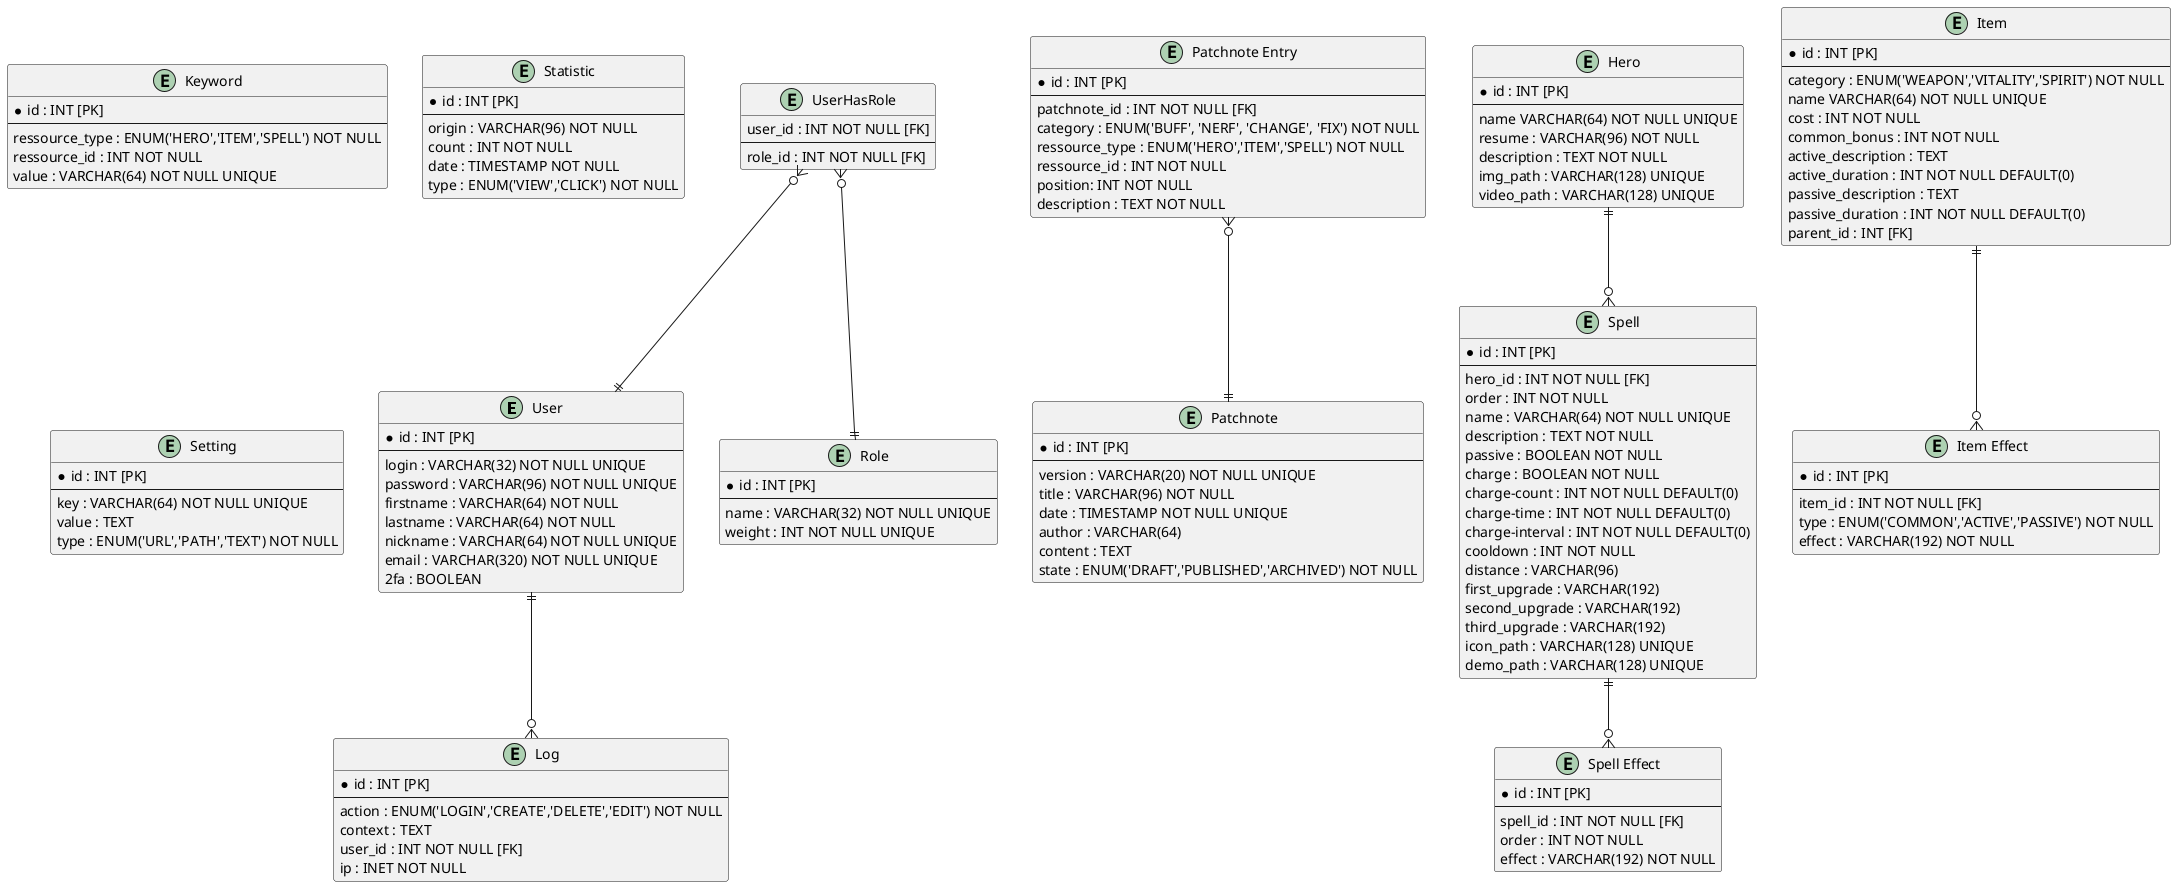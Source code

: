 @startuml
entity "User" as user {
  * id : INT [PK]
  --
  login : VARCHAR(32) NOT NULL UNIQUE
  password : VARCHAR(96) NOT NULL UNIQUE
  firstname : VARCHAR(64) NOT NULL
  lastname : VARCHAR(64) NOT NULL
  nickname : VARCHAR(64) NOT NULL UNIQUE
  email : VARCHAR(320) NOT NULL UNIQUE  
  2fa : BOOLEAN
}

entity "Role" as role {
  * id : INT [PK]
  --
  name : VARCHAR(32) NOT NULL UNIQUE
  weight : INT NOT NULL UNIQUE
}

entity "UserHasRole" as user_has_role {
  user_id : INT NOT NULL [FK]
  --
  role_id : INT NOT NULL [FK]
}

entity "Patchnote" as patchnote {
  * id : INT [PK]
  --
  version : VARCHAR(20) NOT NULL UNIQUE
  title : VARCHAR(96) NOT NULL
  date : TIMESTAMP NOT NULL UNIQUE
  author : VARCHAR(64)
  content : TEXT
  state : ENUM('DRAFT','PUBLISHED','ARCHIVED') NOT NULL
}

entity "Patchnote Entry" as patchnote_entry {
  * id : INT [PK]
  --
  patchnote_id : INT NOT NULL [FK]
  category : ENUM('BUFF', 'NERF', 'CHANGE', 'FIX') NOT NULL
  ressource_type : ENUM('HERO','ITEM','SPELL') NOT NULL
  ressource_id : INT NOT NULL
  position: INT NOT NULL
  description : TEXT NOT NULL
}

entity "Hero" as hero {
  * id : INT [PK]
  --
  name VARCHAR(64) NOT NULL UNIQUE
  resume : VARCHAR(96) NOT NULL
  description : TEXT NOT NULL
  img_path : VARCHAR(128) UNIQUE
  video_path : VARCHAR(128) UNIQUE
}

entity "Item" as item {
  * id : INT [PK]
  --
  category : ENUM('WEAPON','VITALITY','SPIRIT') NOT NULL
  name VARCHAR(64) NOT NULL UNIQUE
  cost : INT NOT NULL
  common_bonus : INT NOT NULL
  active_description : TEXT
  active_duration : INT NOT NULL DEFAULT(0)
  passive_description : TEXT
  passive_duration : INT NOT NULL DEFAULT(0)
  parent_id : INT [FK]
}

entity "Item Effect" as item_effect {
  * id : INT [PK]
  --
  item_id : INT NOT NULL [FK]
  type : ENUM('COMMON','ACTIVE','PASSIVE') NOT NULL
  effect : VARCHAR(192) NOT NULL
}

entity "Spell" as spell {
  * id : INT [PK]
  --
  hero_id : INT NOT NULL [FK]
  order : INT NOT NULL
  name : VARCHAR(64) NOT NULL UNIQUE
  description : TEXT NOT NULL
  passive : BOOLEAN NOT NULL
  charge : BOOLEAN NOT NULL
  charge-count : INT NOT NULL DEFAULT(0)
  charge-time : INT NOT NULL DEFAULT(0)
  charge-interval : INT NOT NULL DEFAULT(0)
  cooldown : INT NOT NULL
  distance : VARCHAR(96)
  first_upgrade : VARCHAR(192)
  second_upgrade : VARCHAR(192)
  third_upgrade : VARCHAR(192)
  icon_path : VARCHAR(128) UNIQUE
  demo_path : VARCHAR(128) UNIQUE
}

entity "Spell Effect" as spell_effect {
  * id : INT [PK]
  --
  spell_id : INT NOT NULL [FK]
  order : INT NOT NULL
  effect : VARCHAR(192) NOT NULL
}

entity "Keyword" as keyword {
  * id : INT [PK]
  --
  ressource_type : ENUM('HERO','ITEM','SPELL') NOT NULL
  ressource_id : INT NOT NULL
  value : VARCHAR(64) NOT NULL UNIQUE
}

entity "Statistic" as statistic {
  * id : INT [PK]
  --
  origin : VARCHAR(96) NOT NULL
  count : INT NOT NULL
  date : TIMESTAMP NOT NULL
  type : ENUM('VIEW','CLICK') NOT NULL
}

entity "Setting" as setting {
  * id : INT [PK]
  --
  key : VARCHAR(64) NOT NULL UNIQUE
  value : TEXT
  type : ENUM('URL','PATH','TEXT') NOT NULL
}

entity "Log" as log {
  * id : INT [PK]
  --
  action : ENUM('LOGIN','CREATE','DELETE','EDIT') NOT NULL
  context : TEXT
  user_id : INT NOT NULL [FK]
  ip : INET NOT NULL
}

user ||--o{ log
hero ||--o{ spell
item ||--o{ item_effect
spell ||--o{ spell_effect
user_has_role }o--|| role
user_has_role }o--|| user
patchnote_entry }o--|| patchnote
@enduml

Entity Relationship Diagram : [https://www.plantuml.com/plantuml/duml/jLRVRzis47xtNq7qnSbG0rqs5EkUgjXqBKIMFLjEEnI3m4cCJLGY3P9APZJzttUaOkk7BCOOi1VxTFUH_FZTySYFIXEfYpmRKAwPFg0t6qNb6qGKAi10tmS8_OHOYdv7VXYXhykxly0p6i5F9hQCW__UMurdtkhgbvjh52uY56w206r2_uyD1jIUAFKaP5e3VdX_3lZ0fDASvBI6VFzhXJGhajSGd2NV78XgDPeJbZN8l-l040BWpGC1sErY4M0l7FmOd7HQYOnQdIGOBfqgFWwPdYZRxdGvkXEsgrRPcH5b5ZybATuH5PzOM0zBsrDzdLQC3BOFKbjhINIouqANA-sFNwwzFbAfcAXNnHbT0GSBPBId922S4csYaJ_7wyYRBy_CG0gz4xAPPt0dWclWRmRZBn4ub2xdmk5cVZMShBnfD7mxN6vk0tyzmnEmpNZ_7ioAmbaL4EPQ7ffQnDJuN8fKqDwS9C1mA-JXnF9sCvqEtw9XY5Vs7_ONViB6clfVXWsb95LA53AXiJxigttEy6e1M_CZF8U_zH87GS-uBYr3MYYc8O-TG4fL8jdUn5uaFglPZ4fXXTg1yUhPS9zKO5hahbfnK4A8vTiOKh2hZV_vvhVhQlf7bbBXWjIsvMkQssqnC5pRwcJqC_QMYn1ISUz7Nk17Vzgi-2i_ggVb8ZqIeTfzmdhpNF3uRy4BrOsIHBD76dUbgiKAIMoWLQCJFFKsGNJrxlgbcVTEP8ENpoH1rQhux55eIOtmmmDDz4dncDflX_0Mrd_G6aTal9ZFRKgySGJ77uobjrw3rSn8kMQzDZxSd6yKwptDCajM6Sj1qnwBVff2fbHsa_ZwlUO-3LMAgWkjKK8x8hVEs2WH1TUEl9w0ckNq4XpZcif7ahcnGcIfUE9TILAcDE59gpiS7nDniTzAaj9MyY2iQ29usX_NEoOTOGQZtLqbfRbm8TfbKozrMpqNrBh5NLH5_wsUx-Z1FDmifs-bxQ3pFzr4K1k5g-hROcgYcT8iAPKyVhbu2ycsZFVVBzsQTpzHsdtctiUVOUVZm1_V3Niw1zMQyMt9kRHTZ24PRaKgtMm7Q3FQh0BRxQ8P_1b03wr0b9GouQ9ZBn31JxC7Yqz-Q3Qymbw4mPZW05i3JzhNdNsj_QChdkx7AzlR06u-EimOzFmy6edlXkh0DDVZjpqZ0tjTbvxwHJAmqGRq66a-gt-8qUZv6HdxVCGu1wr7uJ5sSWy-KfuMUVOl]
